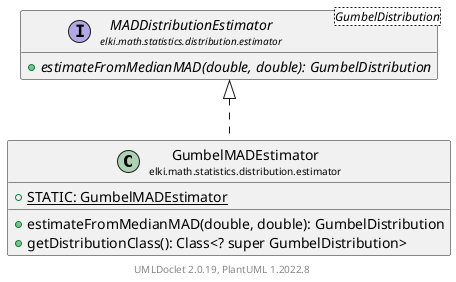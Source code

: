 @startuml
    remove .*\.(Instance|Par|Parameterizer|Factory)$
    set namespaceSeparator none
    hide empty fields
    hide empty methods

    class "<size:14>GumbelMADEstimator\n<size:10>elki.math.statistics.distribution.estimator" as elki.math.statistics.distribution.estimator.GumbelMADEstimator [[GumbelMADEstimator.html]] {
        {static} +STATIC: GumbelMADEstimator
        +estimateFromMedianMAD(double, double): GumbelDistribution
        +getDistributionClass(): Class<? super GumbelDistribution>
    }

    interface "<size:14>MADDistributionEstimator\n<size:10>elki.math.statistics.distribution.estimator" as elki.math.statistics.distribution.estimator.MADDistributionEstimator<GumbelDistribution> [[MADDistributionEstimator.html]] {
        {abstract} +estimateFromMedianMAD(double, double): GumbelDistribution
    }
    class "<size:14>GumbelMADEstimator.Par\n<size:10>elki.math.statistics.distribution.estimator" as elki.math.statistics.distribution.estimator.GumbelMADEstimator.Par [[GumbelMADEstimator.Par.html]]

    elki.math.statistics.distribution.estimator.MADDistributionEstimator <|.. elki.math.statistics.distribution.estimator.GumbelMADEstimator
    elki.math.statistics.distribution.estimator.GumbelMADEstimator +-- elki.math.statistics.distribution.estimator.GumbelMADEstimator.Par

    center footer UMLDoclet 2.0.19, PlantUML 1.2022.8
@enduml
